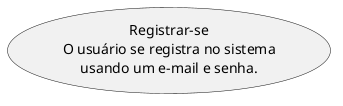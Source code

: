 @startuml
usecase UC1 as "Registrar-se\nO usuário se registra no sistema\nusando um e-mail e senha."
@enduml
